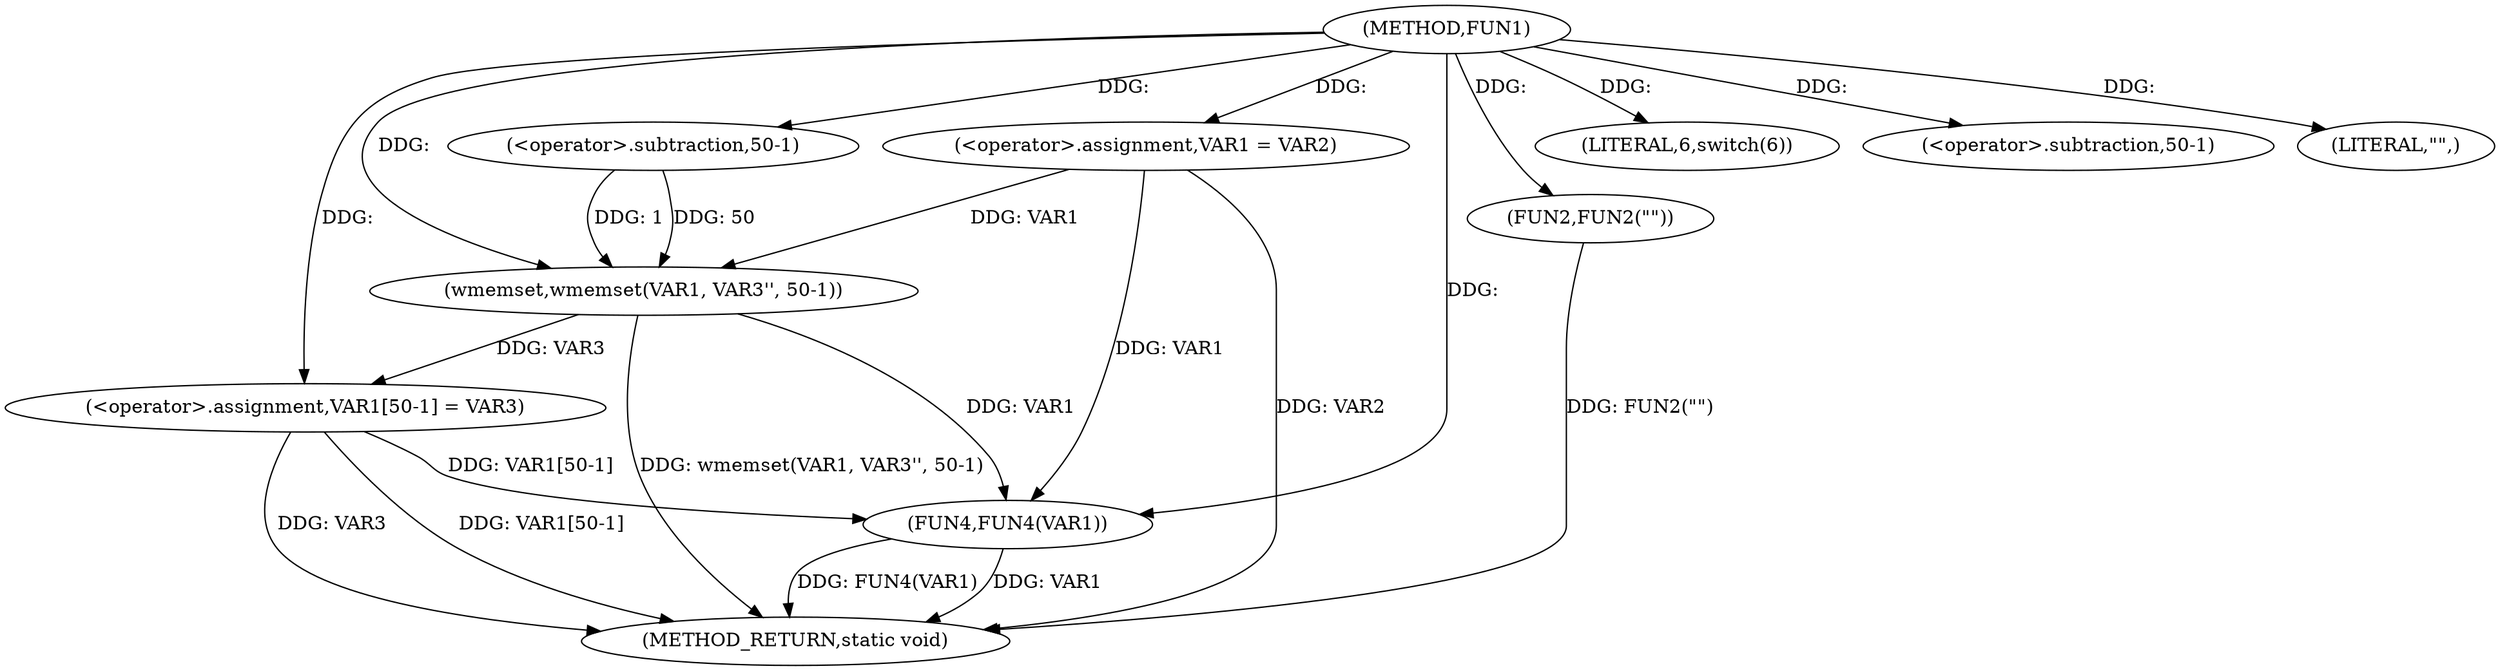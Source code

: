 digraph FUN1 {  
"1000100" [label = "(METHOD,FUN1)" ]
"1000133" [label = "(METHOD_RETURN,static void)" ]
"1000104" [label = "(<operator>.assignment,VAR1 = VAR2)" ]
"1000108" [label = "(LITERAL,6,switch(6))" ]
"1000111" [label = "(wmemset,wmemset(VAR1, VAR3'', 50-1))" ]
"1000114" [label = "(<operator>.subtraction,50-1)" ]
"1000117" [label = "(<operator>.assignment,VAR1[50-1] = VAR3)" ]
"1000120" [label = "(<operator>.subtraction,50-1)" ]
"1000126" [label = "(FUN2,FUN2(\"\"))" ]
"1000130" [label = "(LITERAL,\"\",)" ]
"1000131" [label = "(FUN4,FUN4(VAR1))" ]
  "1000126" -> "1000133"  [ label = "DDG: FUN2(\"\")"] 
  "1000117" -> "1000133"  [ label = "DDG: VAR1[50-1]"] 
  "1000111" -> "1000133"  [ label = "DDG: wmemset(VAR1, VAR3'', 50-1)"] 
  "1000104" -> "1000133"  [ label = "DDG: VAR2"] 
  "1000131" -> "1000133"  [ label = "DDG: FUN4(VAR1)"] 
  "1000117" -> "1000133"  [ label = "DDG: VAR3"] 
  "1000131" -> "1000133"  [ label = "DDG: VAR1"] 
  "1000100" -> "1000104"  [ label = "DDG: "] 
  "1000100" -> "1000108"  [ label = "DDG: "] 
  "1000104" -> "1000111"  [ label = "DDG: VAR1"] 
  "1000100" -> "1000111"  [ label = "DDG: "] 
  "1000114" -> "1000111"  [ label = "DDG: 50"] 
  "1000114" -> "1000111"  [ label = "DDG: 1"] 
  "1000100" -> "1000114"  [ label = "DDG: "] 
  "1000111" -> "1000117"  [ label = "DDG: VAR3"] 
  "1000100" -> "1000117"  [ label = "DDG: "] 
  "1000100" -> "1000120"  [ label = "DDG: "] 
  "1000100" -> "1000126"  [ label = "DDG: "] 
  "1000100" -> "1000130"  [ label = "DDG: "] 
  "1000104" -> "1000131"  [ label = "DDG: VAR1"] 
  "1000117" -> "1000131"  [ label = "DDG: VAR1[50-1]"] 
  "1000111" -> "1000131"  [ label = "DDG: VAR1"] 
  "1000100" -> "1000131"  [ label = "DDG: "] 
}
